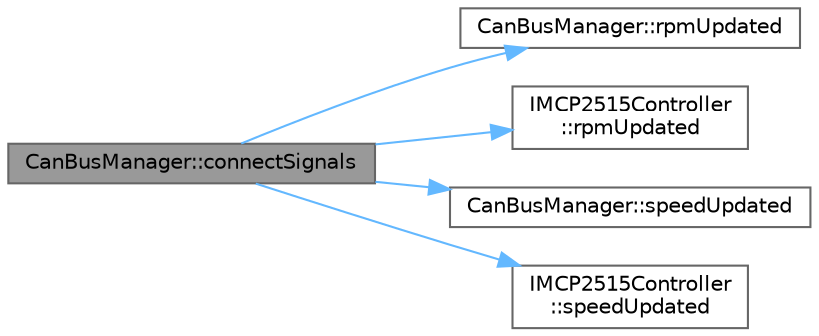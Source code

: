 digraph "CanBusManager::connectSignals"
{
 // LATEX_PDF_SIZE
  bgcolor="transparent";
  edge [fontname=Helvetica,fontsize=10,labelfontname=Helvetica,labelfontsize=10];
  node [fontname=Helvetica,fontsize=10,shape=box,height=0.2,width=0.4];
  rankdir="LR";
  Node1 [id="Node000001",label="CanBusManager::connectSignals",height=0.2,width=0.4,color="gray40", fillcolor="grey60", style="filled", fontcolor="black",tooltip="Method to connect signals."];
  Node1 -> Node2 [id="edge1_Node000001_Node000002",color="steelblue1",style="solid",tooltip=" "];
  Node2 [id="Node000002",label="CanBusManager::rpmUpdated",height=0.2,width=0.4,color="grey40", fillcolor="white", style="filled",URL="$classCanBusManager.html#a078fd69ae1f601a6a5792b41f5e6346a",tooltip="Signal emitted when the RPM is updated."];
  Node1 -> Node3 [id="edge2_Node000001_Node000003",color="steelblue1",style="solid",tooltip=" "];
  Node3 [id="Node000003",label="IMCP2515Controller\l::rpmUpdated",height=0.2,width=0.4,color="grey40", fillcolor="white", style="filled",URL="$classIMCP2515Controller.html#a7f546ecbb7d88b41f23b1852c82d4f8d",tooltip="Signal emitted when the RPM is updated."];
  Node1 -> Node4 [id="edge3_Node000001_Node000004",color="steelblue1",style="solid",tooltip=" "];
  Node4 [id="Node000004",label="CanBusManager::speedUpdated",height=0.2,width=0.4,color="grey40", fillcolor="white", style="filled",URL="$classCanBusManager.html#a26fcbb1afe5a721954bec9f1ac62f991",tooltip="Signal emitted when the speed is updated."];
  Node1 -> Node5 [id="edge4_Node000001_Node000005",color="steelblue1",style="solid",tooltip=" "];
  Node5 [id="Node000005",label="IMCP2515Controller\l::speedUpdated",height=0.2,width=0.4,color="grey40", fillcolor="white", style="filled",URL="$classIMCP2515Controller.html#ae8ffa002fcf87f1a8dbdf6ff4347d1fd",tooltip="Signal emitted when the speed is updated."];
}
